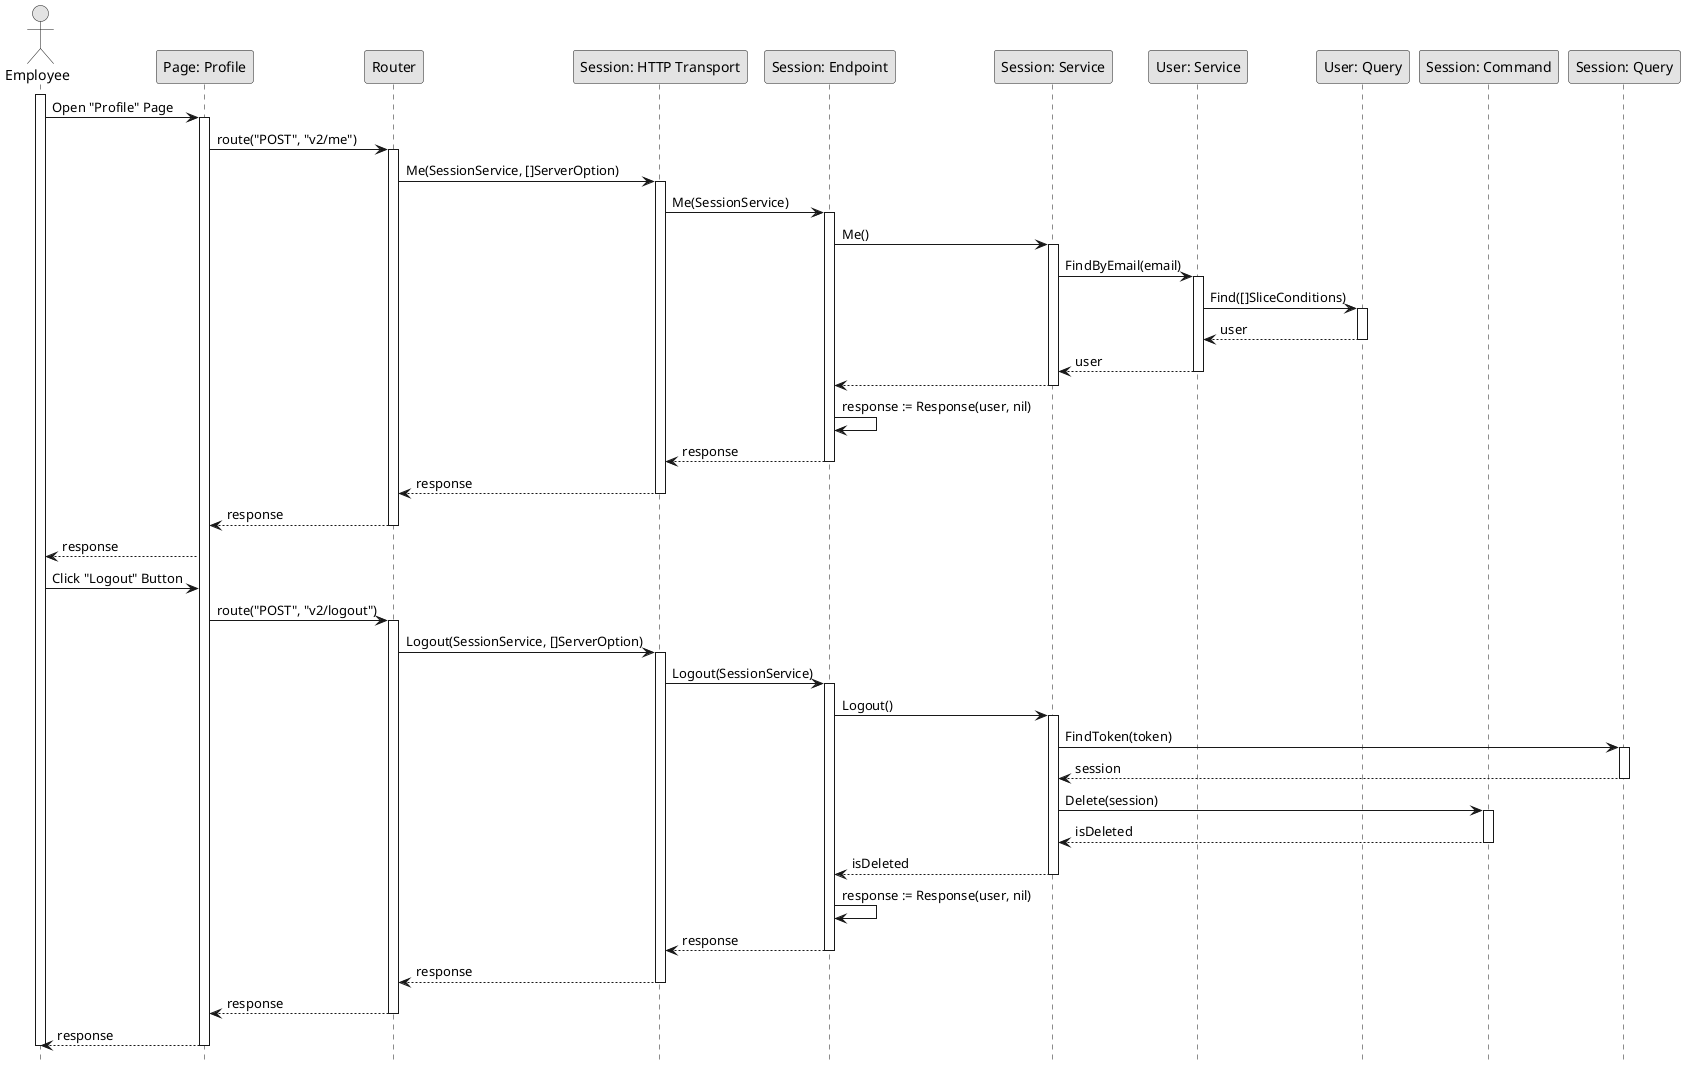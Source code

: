 @startuml Logout

skinparam Monochrome true
skinparam Shadowing false
hide footbox

actor Employee
participant "Page: Profile" as ProfilePage
participant "Router" as Router
participant "Session: HTTP Transport" as SessionHTTPTransport
participant "Session: Endpoint" as SessionEndpoint
participant "Session: Service" as SessionService
participant "User: Service" as UserService
participant "User: Query" as UserQuery
participant "Session: Command" as SessionCommand
participant "Session: Query" as SessionQuery

activate Employee

Employee->ProfilePage: Open "Profile" Page
activate ProfilePage
ProfilePage->Router: route("POST", "v2/me")
activate Router
Router->SessionHTTPTransport: Me(SessionService, []ServerOption)
activate SessionHTTPTransport
SessionHTTPTransport->SessionEndpoint: Me(SessionService)
activate SessionEndpoint
SessionEndpoint->SessionService: Me()
activate SessionService
SessionService->UserService: FindByEmail(email)
activate UserService
UserService->UserQuery: Find([]SliceConditions)
activate UserQuery
UserQuery-->UserService: user
deactivate UserQuery
UserService-->SessionService: user
deactivate UserService
SessionService-->SessionEndpoint
deactivate SessionService
SessionEndpoint->SessionEndpoint: response := Response(user, nil)
SessionEndpoint-->SessionHTTPTransport: response
deactivate SessionEndpoint
SessionHTTPTransport-->Router: response
deactivate SessionHTTPTransport
Router-->ProfilePage: response
deactivate Router
ProfilePage-->Employee: response

Employee->ProfilePage: Click "Logout" Button
ProfilePage->Router: route("POST", "v2/logout")
activate Router
Router->SessionHTTPTransport: Logout(SessionService, []ServerOption)
activate SessionHTTPTransport
SessionHTTPTransport->SessionEndpoint: Logout(SessionService)
activate SessionEndpoint
SessionEndpoint->SessionService: Logout()
activate SessionService
SessionService->SessionQuery: FindToken(token)
activate SessionQuery
SessionQuery-->SessionService: session
deactivate SessionQuery
SessionService->SessionCommand: Delete(session)
activate SessionCommand
SessionCommand-->SessionService: isDeleted
deactivate SessionCommand
SessionService-->SessionEndpoint: isDeleted
deactivate SessionService
SessionEndpoint->SessionEndpoint: response := Response(user, nil)
SessionEndpoint-->SessionHTTPTransport: response
deactivate SessionEndpoint
SessionHTTPTransport-->Router: response
deactivate SessionHTTPTransport
Router-->ProfilePage: response
deactivate Router
ProfilePage-->Employee: response
deactivate ProfilePage

deactivate Employee

@enduml